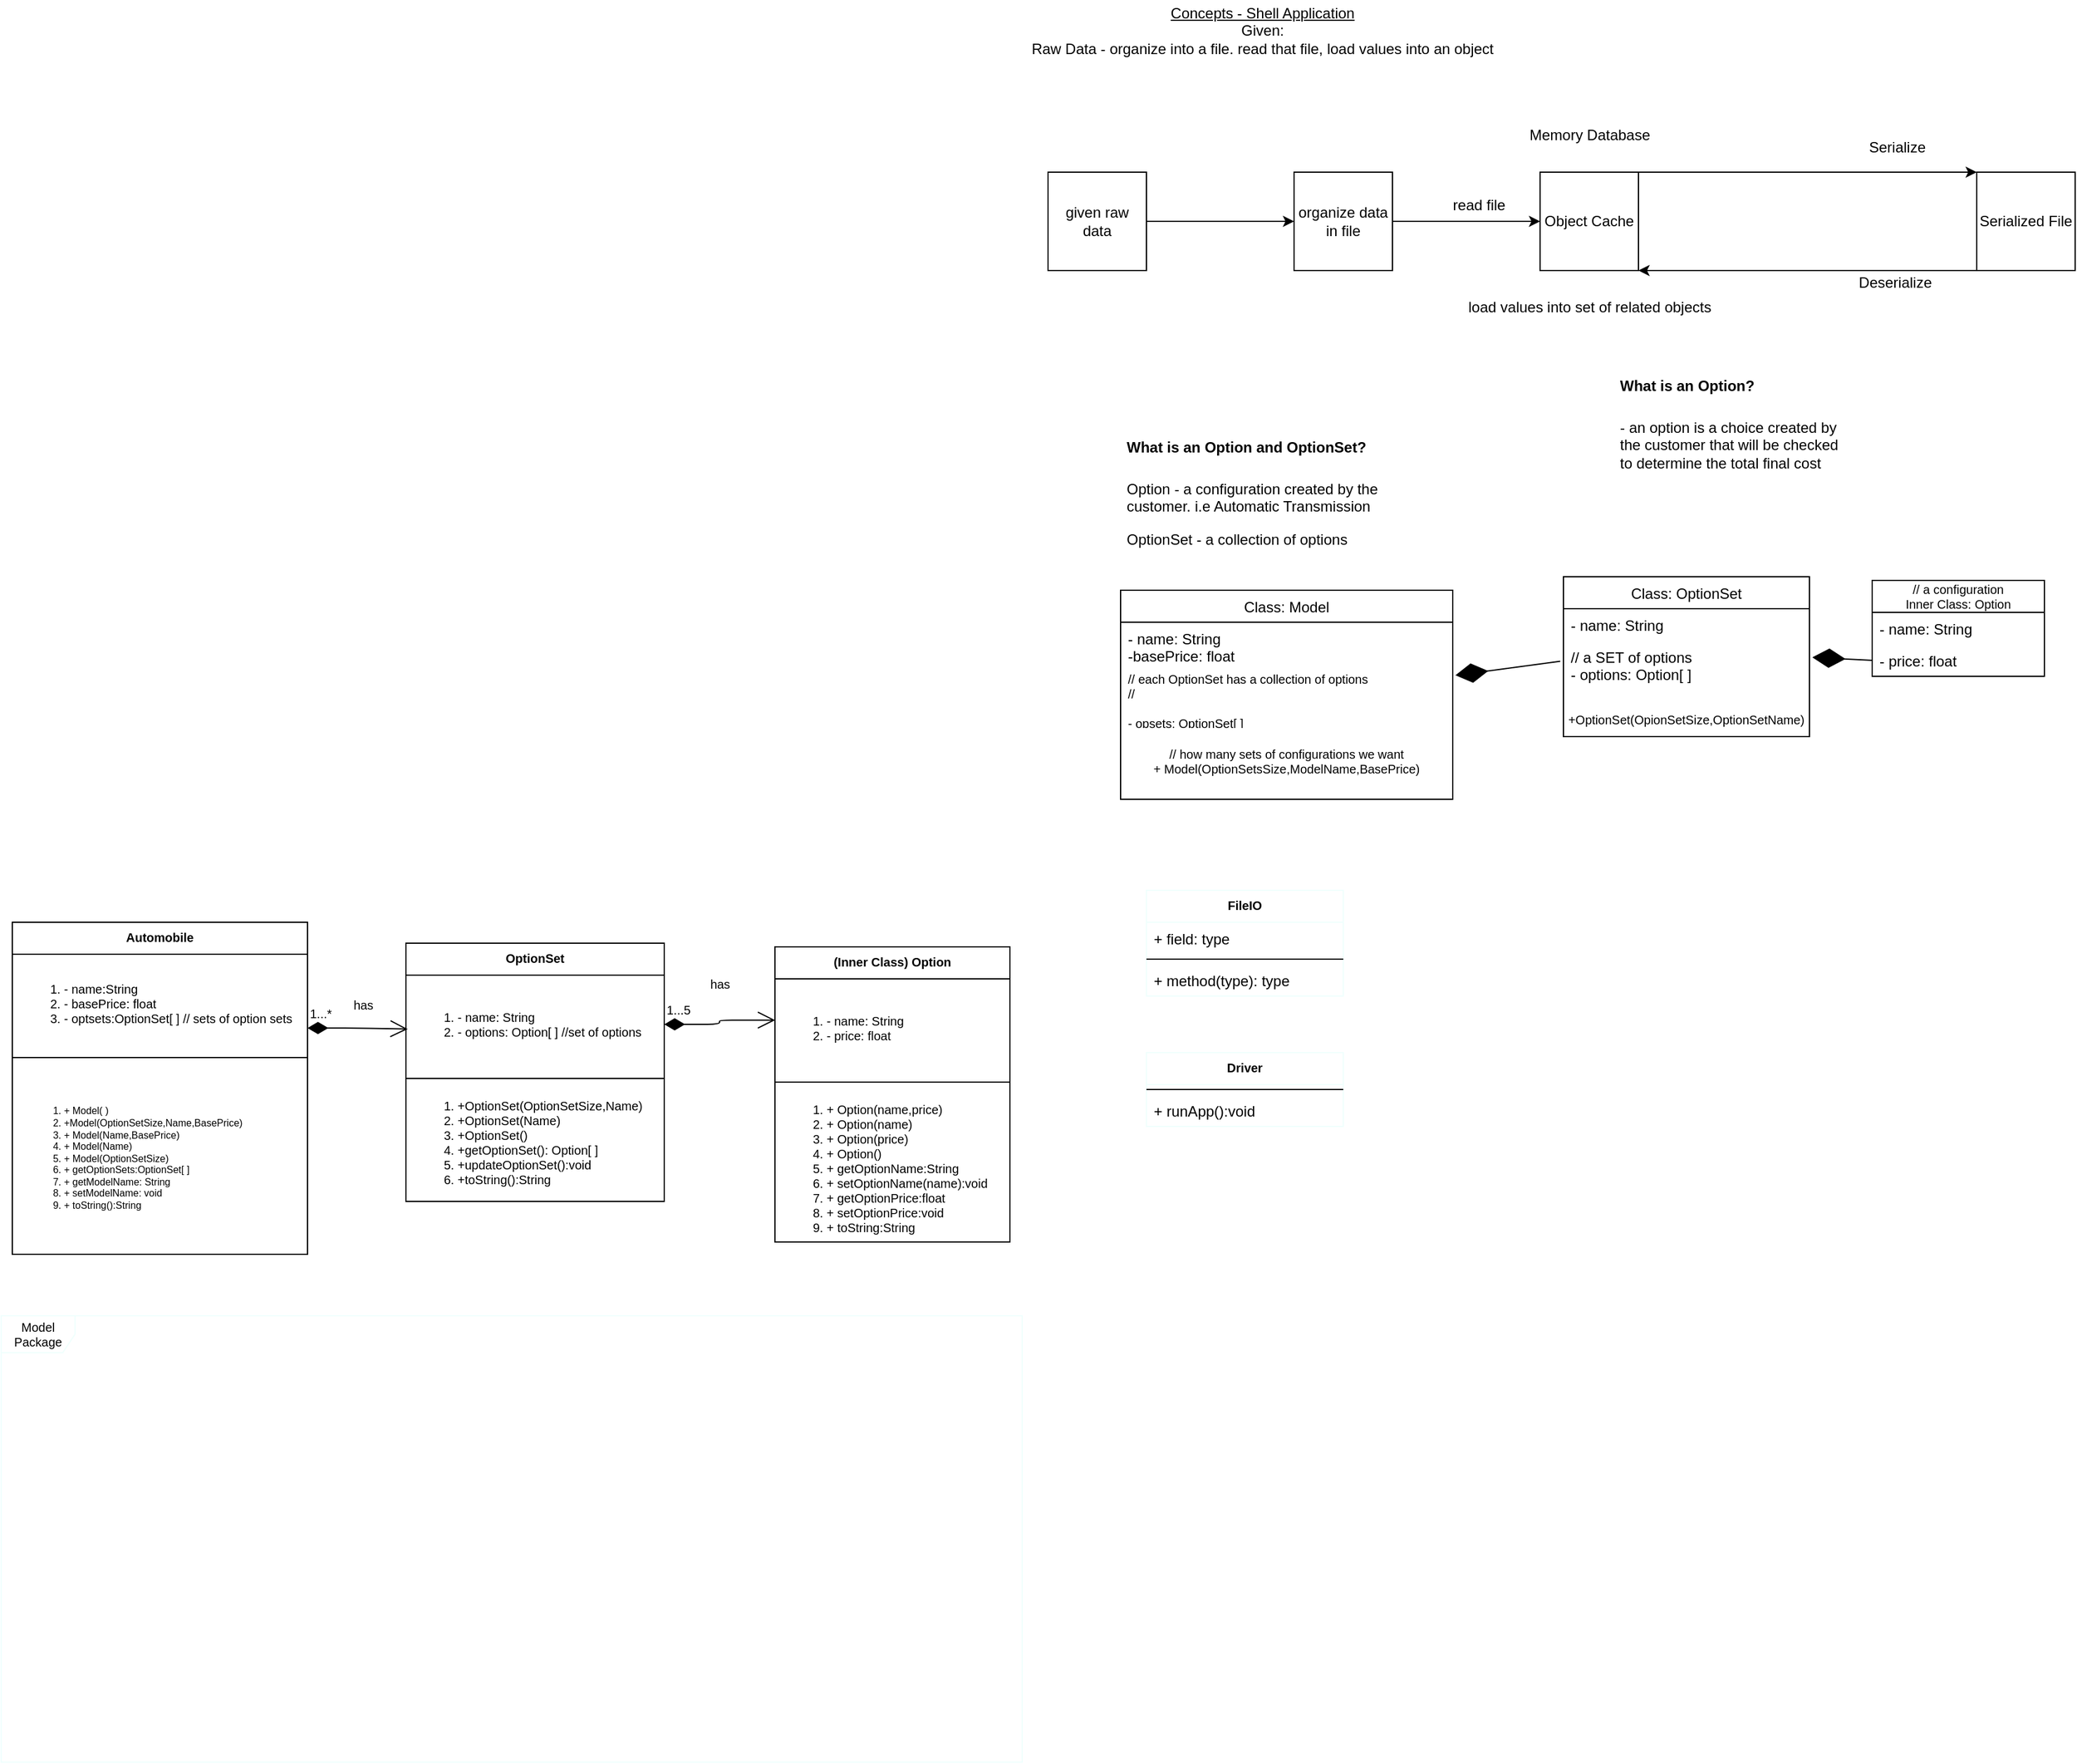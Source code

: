 <mxfile version="13.0.3" type="device"><diagram id="ZHD5M8cS2lMZ3HqHVxOE" name="Page-1"><mxGraphModel dx="2881" dy="1166" grid="1" gridSize="10" guides="1" tooltips="1" connect="1" arrows="1" fold="1" page="1" pageScale="1" pageWidth="850" pageHeight="1100" math="0" shadow="0"><root><mxCell id="0"/><mxCell id="1" parent="0"/><mxCell id="S8qUrZ2d5U_26IjEBX6G-4" value="&lt;u&gt;Concepts - Shell Application&lt;br&gt;&lt;/u&gt;Given: &lt;br&gt;Raw Data - organize into a file. read that file, load values into an object" style="text;html=1;align=center;verticalAlign=middle;resizable=0;points=[];autosize=1;" vertex="1" parent="1"><mxGeometry width="390" height="50" as="geometry"/></mxCell><mxCell id="S8qUrZ2d5U_26IjEBX6G-5" style="edgeStyle=orthogonalEdgeStyle;rounded=0;orthogonalLoop=1;jettySize=auto;html=1;entryX=0;entryY=0.5;entryDx=0;entryDy=0;" edge="1" parent="1" source="S8qUrZ2d5U_26IjEBX6G-6" target="S8qUrZ2d5U_26IjEBX6G-14"><mxGeometry relative="1" as="geometry"/></mxCell><mxCell id="S8qUrZ2d5U_26IjEBX6G-6" value="given raw data" style="whiteSpace=wrap;html=1;aspect=fixed;" vertex="1" parent="1"><mxGeometry x="21" y="140" width="80" height="80" as="geometry"/></mxCell><mxCell id="S8qUrZ2d5U_26IjEBX6G-7" value="Object Cache" style="whiteSpace=wrap;html=1;aspect=fixed;" vertex="1" parent="1"><mxGeometry x="421" y="140" width="80" height="80" as="geometry"/></mxCell><mxCell id="S8qUrZ2d5U_26IjEBX6G-8" value="" style="endArrow=classic;html=1;exitX=1;exitY=0;exitDx=0;exitDy=0;entryX=0;entryY=0;entryDx=0;entryDy=0;" edge="1" parent="1" source="S8qUrZ2d5U_26IjEBX6G-7" target="S8qUrZ2d5U_26IjEBX6G-9"><mxGeometry width="50" height="50" relative="1" as="geometry"><mxPoint x="501" y="180" as="sourcePoint"/><mxPoint x="621" y="130" as="targetPoint"/></mxGeometry></mxCell><mxCell id="S8qUrZ2d5U_26IjEBX6G-9" value="Serialized File" style="whiteSpace=wrap;html=1;aspect=fixed;" vertex="1" parent="1"><mxGeometry x="776" y="140" width="80" height="80" as="geometry"/></mxCell><mxCell id="S8qUrZ2d5U_26IjEBX6G-10" value="Serialize" style="text;html=1;align=center;verticalAlign=middle;resizable=0;points=[];autosize=1;" vertex="1" parent="1"><mxGeometry x="681" y="110" width="60" height="20" as="geometry"/></mxCell><mxCell id="S8qUrZ2d5U_26IjEBX6G-11" value="" style="endArrow=classic;html=1;entryX=1;entryY=1;entryDx=0;entryDy=0;exitX=0;exitY=1;exitDx=0;exitDy=0;" edge="1" parent="1" source="S8qUrZ2d5U_26IjEBX6G-9" target="S8qUrZ2d5U_26IjEBX6G-7"><mxGeometry width="50" height="50" relative="1" as="geometry"><mxPoint x="501" y="260" as="sourcePoint"/><mxPoint x="551" y="210" as="targetPoint"/></mxGeometry></mxCell><mxCell id="S8qUrZ2d5U_26IjEBX6G-12" value="Deserialize&amp;nbsp;" style="text;html=1;align=center;verticalAlign=middle;resizable=0;points=[];autosize=1;" vertex="1" parent="1"><mxGeometry x="671" y="220" width="80" height="20" as="geometry"/></mxCell><mxCell id="S8qUrZ2d5U_26IjEBX6G-13" value="Memory Database" style="text;html=1;align=center;verticalAlign=middle;resizable=0;points=[];autosize=1;" vertex="1" parent="1"><mxGeometry x="406" y="100" width="110" height="20" as="geometry"/></mxCell><mxCell id="S8qUrZ2d5U_26IjEBX6G-14" value="organize data in file" style="whiteSpace=wrap;html=1;aspect=fixed;" vertex="1" parent="1"><mxGeometry x="221" y="140" width="80" height="80" as="geometry"/></mxCell><mxCell id="S8qUrZ2d5U_26IjEBX6G-15" value="" style="endArrow=classic;html=1;entryX=0;entryY=0.5;entryDx=0;entryDy=0;exitX=1;exitY=0.5;exitDx=0;exitDy=0;" edge="1" parent="1" source="S8qUrZ2d5U_26IjEBX6G-14" target="S8qUrZ2d5U_26IjEBX6G-7"><mxGeometry width="50" height="50" relative="1" as="geometry"><mxPoint x="401" y="360" as="sourcePoint"/><mxPoint x="471.711" y="310" as="targetPoint"/></mxGeometry></mxCell><mxCell id="S8qUrZ2d5U_26IjEBX6G-16" value="read file" style="text;html=1;align=center;verticalAlign=middle;resizable=0;points=[];autosize=1;" vertex="1" parent="1"><mxGeometry x="341" y="157" width="60" height="20" as="geometry"/></mxCell><mxCell id="S8qUrZ2d5U_26IjEBX6G-17" value="&lt;span&gt;load values into set of related objects&lt;/span&gt;" style="text;html=1;align=center;verticalAlign=middle;resizable=0;points=[];autosize=1;" vertex="1" parent="1"><mxGeometry x="356" y="240" width="210" height="20" as="geometry"/></mxCell><mxCell id="S8qUrZ2d5U_26IjEBX6G-161" value="// a configuration&#10;Inner Class: Option" style="swimlane;fontStyle=0;childLayout=stackLayout;horizontal=1;startSize=26;fillColor=none;horizontalStack=0;resizeParent=1;resizeParentMax=0;resizeLast=0;collapsible=1;marginBottom=0;fontSize=10;" vertex="1" parent="1"><mxGeometry x="691" y="472" width="140" height="78" as="geometry"/></mxCell><mxCell id="S8qUrZ2d5U_26IjEBX6G-162" value="- name: String" style="text;strokeColor=none;fillColor=none;align=left;verticalAlign=top;spacingLeft=4;spacingRight=4;overflow=hidden;rotatable=0;points=[[0,0.5],[1,0.5]];portConstraint=eastwest;" vertex="1" parent="S8qUrZ2d5U_26IjEBX6G-161"><mxGeometry y="26" width="140" height="26" as="geometry"/></mxCell><mxCell id="S8qUrZ2d5U_26IjEBX6G-163" value="- price: float" style="text;strokeColor=none;fillColor=none;align=left;verticalAlign=top;spacingLeft=4;spacingRight=4;overflow=hidden;rotatable=0;points=[[0,0.5],[1,0.5]];portConstraint=eastwest;" vertex="1" parent="S8qUrZ2d5U_26IjEBX6G-161"><mxGeometry y="52" width="140" height="26" as="geometry"/></mxCell><mxCell id="S8qUrZ2d5U_26IjEBX6G-147" value="Class: OptionSet" style="swimlane;fontStyle=0;childLayout=stackLayout;horizontal=1;startSize=26;fillColor=none;horizontalStack=0;resizeParent=1;resizeParentMax=0;resizeLast=0;collapsible=1;marginBottom=0;" vertex="1" parent="1"><mxGeometry x="440" y="469" width="200" height="130" as="geometry"/></mxCell><mxCell id="S8qUrZ2d5U_26IjEBX6G-148" value="- name: String" style="text;strokeColor=none;fillColor=none;align=left;verticalAlign=top;spacingLeft=4;spacingRight=4;overflow=hidden;rotatable=0;points=[[0,0.5],[1,0.5]];portConstraint=eastwest;" vertex="1" parent="S8qUrZ2d5U_26IjEBX6G-147"><mxGeometry y="26" width="200" height="26" as="geometry"/></mxCell><mxCell id="S8qUrZ2d5U_26IjEBX6G-149" value="// a SET of options&#10;- options: Option[ ]" style="text;strokeColor=none;fillColor=none;align=left;verticalAlign=top;spacingLeft=4;spacingRight=4;overflow=hidden;rotatable=0;points=[[0,0.5],[1,0.5]];portConstraint=eastwest;" vertex="1" parent="S8qUrZ2d5U_26IjEBX6G-147"><mxGeometry y="52" width="200" height="38" as="geometry"/></mxCell><mxCell id="S8qUrZ2d5U_26IjEBX6G-167" value="&lt;br&gt;+OptionSet(OpionSetSize,OptionSetName)" style="text;html=1;strokeColor=none;fillColor=none;align=center;verticalAlign=middle;whiteSpace=wrap;rounded=0;fontSize=10;" vertex="1" parent="S8qUrZ2d5U_26IjEBX6G-147"><mxGeometry y="90" width="200" height="40" as="geometry"/></mxCell><mxCell id="S8qUrZ2d5U_26IjEBX6G-134" value="&lt;h1&gt;&lt;font style=&quot;font-size: 12px&quot;&gt;What is an Option?&lt;/font&gt;&lt;/h1&gt;&lt;p&gt;- an option is a choice created by the customer that will be checked to determine the total final cost&lt;/p&gt;&lt;p&gt;&lt;br&gt;&lt;/p&gt;" style="text;html=1;strokeColor=none;fillColor=none;spacing=5;spacingTop=-20;whiteSpace=wrap;overflow=hidden;rounded=0;" vertex="1" parent="1"><mxGeometry x="481" y="290" width="190" height="120" as="geometry"/></mxCell><mxCell id="S8qUrZ2d5U_26IjEBX6G-139" value="Class: Model" style="swimlane;fontStyle=0;childLayout=stackLayout;horizontal=1;startSize=26;fillColor=none;horizontalStack=0;resizeParent=1;resizeParentMax=0;resizeLast=0;collapsible=1;marginBottom=0;" vertex="1" parent="1"><mxGeometry x="80" y="480" width="270" height="170" as="geometry"/></mxCell><mxCell id="S8qUrZ2d5U_26IjEBX6G-140" value="- name: String&#10;-basePrice: float " style="text;strokeColor=none;fillColor=none;align=left;verticalAlign=top;spacingLeft=4;spacingRight=4;overflow=hidden;rotatable=0;points=[[0,0.5],[1,0.5]];portConstraint=eastwest;" vertex="1" parent="S8qUrZ2d5U_26IjEBX6G-139"><mxGeometry y="26" width="270" height="34" as="geometry"/></mxCell><mxCell id="S8qUrZ2d5U_26IjEBX6G-141" value="// each OptionSet has a collection of options&#10;// &#10;&#10;- opsets: OptionSet[ ]&#10;&#10;" style="text;strokeColor=none;fillColor=none;align=left;verticalAlign=top;spacingLeft=4;spacingRight=4;overflow=hidden;rotatable=0;points=[[0,0.5],[1,0.5]];portConstraint=eastwest;fontSize=10;" vertex="1" parent="S8qUrZ2d5U_26IjEBX6G-139"><mxGeometry y="60" width="270" height="48" as="geometry"/></mxCell><mxCell id="S8qUrZ2d5U_26IjEBX6G-165" value="// how many sets of configurations we want&lt;br&gt;+ Model(OptionSetsSize,ModelName,BasePrice)" style="text;html=1;strokeColor=none;fillColor=none;align=center;verticalAlign=middle;whiteSpace=wrap;rounded=0;fontSize=10;" vertex="1" parent="S8qUrZ2d5U_26IjEBX6G-139"><mxGeometry y="108" width="270" height="62" as="geometry"/></mxCell><mxCell id="S8qUrZ2d5U_26IjEBX6G-145" value="&lt;h1&gt;&lt;font style=&quot;font-size: 12px&quot;&gt;What is an Option and OptionSet?&lt;/font&gt;&lt;/h1&gt;&lt;p&gt;Option - a configuration created by the customer. i.e Automatic Transmission&lt;/p&gt;&lt;p&gt;OptionSet - a collection of options&lt;/p&gt;" style="text;html=1;strokeColor=none;fillColor=none;spacing=5;spacingTop=-20;whiteSpace=wrap;overflow=hidden;rounded=0;" vertex="1" parent="1"><mxGeometry x="80" y="340" width="220" height="120" as="geometry"/></mxCell><mxCell id="S8qUrZ2d5U_26IjEBX6G-150" value="" style="endArrow=diamondThin;endFill=1;endSize=24;html=1;fontSize=10;entryX=1.008;entryY=0.191;entryDx=0;entryDy=0;entryPerimeter=0;exitX=-0.013;exitY=0.441;exitDx=0;exitDy=0;exitPerimeter=0;" edge="1" parent="1" source="S8qUrZ2d5U_26IjEBX6G-149" target="S8qUrZ2d5U_26IjEBX6G-141"><mxGeometry width="160" relative="1" as="geometry"><mxPoint x="410" y="620" as="sourcePoint"/><mxPoint x="570" y="620" as="targetPoint"/></mxGeometry></mxCell><mxCell id="S8qUrZ2d5U_26IjEBX6G-155" value="" style="endArrow=diamondThin;endFill=1;endSize=24;html=1;fontSize=10;entryX=1.012;entryY=0.357;entryDx=0;entryDy=0;entryPerimeter=0;exitX=0;exitY=0.5;exitDx=0;exitDy=0;" edge="1" parent="1" source="S8qUrZ2d5U_26IjEBX6G-163" target="S8qUrZ2d5U_26IjEBX6G-149"><mxGeometry width="160" relative="1" as="geometry"><mxPoint x="686" y="536" as="sourcePoint"/><mxPoint x="600.0" y="539.998" as="targetPoint"/></mxGeometry></mxCell><mxCell id="S8qUrZ2d5U_26IjEBX6G-195" value="1...*" style="endArrow=open;html=1;endSize=12;startArrow=diamondThin;startSize=14;startFill=1;edgeStyle=orthogonalEdgeStyle;align=left;verticalAlign=bottom;fontSize=10;exitX=1;exitY=0.75;exitDx=0;exitDy=0;entryX=0.007;entryY=0.548;entryDx=0;entryDy=0;entryPerimeter=0;" edge="1" parent="1" source="S8qUrZ2d5U_26IjEBX6G-186" target="S8qUrZ2d5U_26IjEBX6G-193"><mxGeometry x="-1" y="3" relative="1" as="geometry"><mxPoint x="-561" y="840" as="sourcePoint"/><mxPoint x="-401" y="840" as="targetPoint"/></mxGeometry></mxCell><mxCell id="S8qUrZ2d5U_26IjEBX6G-196" value="has" style="text;html=1;align=center;verticalAlign=middle;resizable=0;points=[];autosize=1;fontSize=10;" vertex="1" parent="1"><mxGeometry x="-551" y="807" width="30" height="20" as="geometry"/></mxCell><mxCell id="S8qUrZ2d5U_26IjEBX6G-197" value="1...5" style="endArrow=open;html=1;endSize=12;startArrow=diamondThin;startSize=14;startFill=1;edgeStyle=orthogonalEdgeStyle;align=left;verticalAlign=bottom;fontSize=10;exitX=1;exitY=0.5;exitDx=0;exitDy=0;entryX=0.001;entryY=0.42;entryDx=0;entryDy=0;entryPerimeter=0;" edge="1" parent="1" source="S8qUrZ2d5U_26IjEBX6G-193" target="S8qUrZ2d5U_26IjEBX6G-206"><mxGeometry x="-1" y="3" relative="1" as="geometry"><mxPoint x="-241" y="826.11" as="sourcePoint"/><mxPoint x="-150" y="806" as="targetPoint"/></mxGeometry></mxCell><mxCell id="S8qUrZ2d5U_26IjEBX6G-209" value="has" style="text;html=1;align=center;verticalAlign=middle;resizable=0;points=[];autosize=1;fontSize=10;" vertex="1" parent="1"><mxGeometry x="-261" y="790" width="30" height="20" as="geometry"/></mxCell><mxCell id="S8qUrZ2d5U_26IjEBX6G-180" value="Automobile" style="swimlane;fontStyle=1;align=center;verticalAlign=top;childLayout=stackLayout;horizontal=1;startSize=26;horizontalStack=0;resizeParent=1;resizeParentMax=0;resizeLast=0;collapsible=1;marginBottom=0;fontSize=10;" vertex="1" parent="1"><mxGeometry x="-821" y="750" width="240" height="270" as="geometry"/></mxCell><mxCell id="S8qUrZ2d5U_26IjEBX6G-186" value="&lt;ol&gt;&lt;li&gt;- name:String&lt;/li&gt;&lt;li&gt;- basePrice: float&lt;/li&gt;&lt;li&gt;- optsets:OptionSet[ ] // sets of option sets&lt;/li&gt;&lt;/ol&gt;" style="text;strokeColor=none;fillColor=none;html=1;whiteSpace=wrap;verticalAlign=middle;overflow=hidden;fontSize=10;" vertex="1" parent="S8qUrZ2d5U_26IjEBX6G-180"><mxGeometry y="26" width="240" height="80" as="geometry"/></mxCell><mxCell id="S8qUrZ2d5U_26IjEBX6G-182" value="" style="line;strokeWidth=1;fillColor=none;align=left;verticalAlign=middle;spacingTop=-1;spacingLeft=3;spacingRight=3;rotatable=0;labelPosition=right;points=[];portConstraint=eastwest;" vertex="1" parent="S8qUrZ2d5U_26IjEBX6G-180"><mxGeometry y="106" width="240" height="8" as="geometry"/></mxCell><mxCell id="S8qUrZ2d5U_26IjEBX6G-188" value="&lt;ol style=&quot;font-size: 8px&quot;&gt;&lt;li&gt;+ Model( )&lt;/li&gt;&lt;li&gt;+Model(OptionSetSize,Name,BasePrice)&lt;/li&gt;&lt;li&gt;+ Model(Name,BasePrice)&lt;/li&gt;&lt;li&gt;+ Model(Name)&lt;/li&gt;&lt;li&gt;+ Model(OptionSetSize)&lt;/li&gt;&lt;li&gt;+ getOptionSets:OptionSet[ ]&lt;/li&gt;&lt;li&gt;+ getModelName: String&lt;/li&gt;&lt;li&gt;+ setModelName: void&lt;/li&gt;&lt;li&gt;+ toString():String&lt;/li&gt;&lt;/ol&gt;" style="text;strokeColor=none;fillColor=none;html=1;whiteSpace=wrap;verticalAlign=middle;overflow=hidden;fontSize=10;" vertex="1" parent="S8qUrZ2d5U_26IjEBX6G-180"><mxGeometry y="114" width="240" height="156" as="geometry"/></mxCell><mxCell id="S8qUrZ2d5U_26IjEBX6G-189" value="OptionSet" style="swimlane;fontStyle=1;align=center;verticalAlign=top;childLayout=stackLayout;horizontal=1;startSize=26;horizontalStack=0;resizeParent=1;resizeParentMax=0;resizeLast=0;collapsible=1;marginBottom=0;fontSize=10;" vertex="1" parent="1"><mxGeometry x="-501" y="767" width="210" height="210" as="geometry"/></mxCell><mxCell id="S8qUrZ2d5U_26IjEBX6G-193" value="&lt;ol&gt;&lt;li&gt;- name: String&lt;/li&gt;&lt;li&gt;- options: Option[ ] //set of options&lt;/li&gt;&lt;/ol&gt;" style="text;strokeColor=none;fillColor=none;html=1;whiteSpace=wrap;verticalAlign=middle;overflow=hidden;fontSize=10;" vertex="1" parent="S8qUrZ2d5U_26IjEBX6G-189"><mxGeometry y="26" width="210" height="80" as="geometry"/></mxCell><mxCell id="S8qUrZ2d5U_26IjEBX6G-191" value="" style="line;strokeWidth=1;fillColor=none;align=left;verticalAlign=middle;spacingTop=-1;spacingLeft=3;spacingRight=3;rotatable=0;labelPosition=right;points=[];portConstraint=eastwest;" vertex="1" parent="S8qUrZ2d5U_26IjEBX6G-189"><mxGeometry y="106" width="210" height="8" as="geometry"/></mxCell><mxCell id="S8qUrZ2d5U_26IjEBX6G-194" value="&lt;ol&gt;&lt;li&gt;+OptionSet(OptionSetSize,Name)&lt;/li&gt;&lt;li&gt;+OptionSet(Name)&lt;/li&gt;&lt;li&gt;+OptionSet()&lt;/li&gt;&lt;li&gt;+getOptionSet(): Option[ ]&lt;/li&gt;&lt;li&gt;+updateOptionSet():void&lt;/li&gt;&lt;li&gt;+toString():String&lt;/li&gt;&lt;/ol&gt;" style="text;strokeColor=none;fillColor=none;html=1;whiteSpace=wrap;verticalAlign=middle;overflow=hidden;fontSize=10;" vertex="1" parent="S8qUrZ2d5U_26IjEBX6G-189"><mxGeometry y="114" width="210" height="96" as="geometry"/></mxCell><mxCell id="S8qUrZ2d5U_26IjEBX6G-200" value="(Inner Class) Option" style="swimlane;fontStyle=1;align=center;verticalAlign=top;childLayout=stackLayout;horizontal=1;startSize=26;horizontalStack=0;resizeParent=1;resizeParentMax=0;resizeLast=0;collapsible=1;marginBottom=0;fontSize=10;" vertex="1" parent="1"><mxGeometry x="-201" y="770" width="191" height="240" as="geometry"/></mxCell><mxCell id="S8qUrZ2d5U_26IjEBX6G-206" value="&lt;ol&gt;&lt;li&gt;- name: String&lt;/li&gt;&lt;li&gt;- price: float&lt;/li&gt;&lt;/ol&gt;" style="text;strokeColor=none;fillColor=none;html=1;whiteSpace=wrap;verticalAlign=middle;overflow=hidden;fontSize=10;" vertex="1" parent="S8qUrZ2d5U_26IjEBX6G-200"><mxGeometry y="26" width="191" height="80" as="geometry"/></mxCell><mxCell id="S8qUrZ2d5U_26IjEBX6G-202" value="" style="line;strokeWidth=1;fillColor=none;align=left;verticalAlign=middle;spacingTop=-1;spacingLeft=3;spacingRight=3;rotatable=0;labelPosition=right;points=[];portConstraint=eastwest;" vertex="1" parent="S8qUrZ2d5U_26IjEBX6G-200"><mxGeometry y="106" width="191" height="8" as="geometry"/></mxCell><mxCell id="S8qUrZ2d5U_26IjEBX6G-207" value="&lt;ol&gt;&lt;li&gt;+ Option(name,price)&lt;/li&gt;&lt;li&gt;+ Option(name)&lt;/li&gt;&lt;li&gt;+ Option(price)&lt;/li&gt;&lt;li&gt;+ Option()&lt;/li&gt;&lt;li&gt;+ getOptionName:String&lt;/li&gt;&lt;li&gt;+ setOptionName(name):void&lt;/li&gt;&lt;li&gt;+ getOptionPrice:float&lt;/li&gt;&lt;li&gt;+ setOptionPrice:void&lt;/li&gt;&lt;li&gt;+ toString:String&lt;/li&gt;&lt;/ol&gt;" style="text;strokeColor=none;fillColor=none;html=1;whiteSpace=wrap;verticalAlign=middle;overflow=hidden;fontSize=10;" vertex="1" parent="S8qUrZ2d5U_26IjEBX6G-200"><mxGeometry y="114" width="191" height="126" as="geometry"/></mxCell><mxCell id="S8qUrZ2d5U_26IjEBX6G-217" value="Model Package" style="shape=umlFrame;whiteSpace=wrap;html=1;strokeColor=#F0FFFD;fillColor=none;fontSize=10;shadow=0;" vertex="1" parent="1"><mxGeometry x="-830" y="1070" width="830" height="363" as="geometry"/></mxCell><mxCell id="S8qUrZ2d5U_26IjEBX6G-218" value="FileIO&#10;" style="swimlane;fontStyle=1;align=center;verticalAlign=top;childLayout=stackLayout;horizontal=1;startSize=26;horizontalStack=0;resizeParent=1;resizeParentMax=0;resizeLast=0;collapsible=1;marginBottom=0;shadow=0;strokeColor=#F0FFFD;fillColor=none;fontSize=10;" vertex="1" parent="1"><mxGeometry x="101" y="724" width="160" height="86" as="geometry"/></mxCell><mxCell id="S8qUrZ2d5U_26IjEBX6G-219" value="+ field: type" style="text;strokeColor=none;fillColor=none;align=left;verticalAlign=top;spacingLeft=4;spacingRight=4;overflow=hidden;rotatable=0;points=[[0,0.5],[1,0.5]];portConstraint=eastwest;" vertex="1" parent="S8qUrZ2d5U_26IjEBX6G-218"><mxGeometry y="26" width="160" height="26" as="geometry"/></mxCell><mxCell id="S8qUrZ2d5U_26IjEBX6G-220" value="" style="line;strokeWidth=1;fillColor=none;align=left;verticalAlign=middle;spacingTop=-1;spacingLeft=3;spacingRight=3;rotatable=0;labelPosition=right;points=[];portConstraint=eastwest;" vertex="1" parent="S8qUrZ2d5U_26IjEBX6G-218"><mxGeometry y="52" width="160" height="8" as="geometry"/></mxCell><mxCell id="S8qUrZ2d5U_26IjEBX6G-221" value="+ method(type): type" style="text;strokeColor=none;fillColor=none;align=left;verticalAlign=top;spacingLeft=4;spacingRight=4;overflow=hidden;rotatable=0;points=[[0,0.5],[1,0.5]];portConstraint=eastwest;" vertex="1" parent="S8qUrZ2d5U_26IjEBX6G-218"><mxGeometry y="60" width="160" height="26" as="geometry"/></mxCell><mxCell id="S8qUrZ2d5U_26IjEBX6G-222" value="Driver" style="swimlane;fontStyle=1;align=center;verticalAlign=top;childLayout=stackLayout;horizontal=1;startSize=26;horizontalStack=0;resizeParent=1;resizeParentMax=0;resizeLast=0;collapsible=1;marginBottom=0;shadow=0;strokeColor=#F0FFFD;fillColor=none;fontSize=10;" vertex="1" parent="1"><mxGeometry x="101" y="856" width="160" height="60" as="geometry"/></mxCell><mxCell id="S8qUrZ2d5U_26IjEBX6G-224" value="" style="line;strokeWidth=1;fillColor=none;align=left;verticalAlign=middle;spacingTop=-1;spacingLeft=3;spacingRight=3;rotatable=0;labelPosition=right;points=[];portConstraint=eastwest;" vertex="1" parent="S8qUrZ2d5U_26IjEBX6G-222"><mxGeometry y="26" width="160" height="8" as="geometry"/></mxCell><mxCell id="S8qUrZ2d5U_26IjEBX6G-225" value="+ runApp():void" style="text;strokeColor=none;fillColor=none;align=left;verticalAlign=top;spacingLeft=4;spacingRight=4;overflow=hidden;rotatable=0;points=[[0,0.5],[1,0.5]];portConstraint=eastwest;" vertex="1" parent="S8qUrZ2d5U_26IjEBX6G-222"><mxGeometry y="34" width="160" height="26" as="geometry"/></mxCell></root></mxGraphModel></diagram></mxfile>